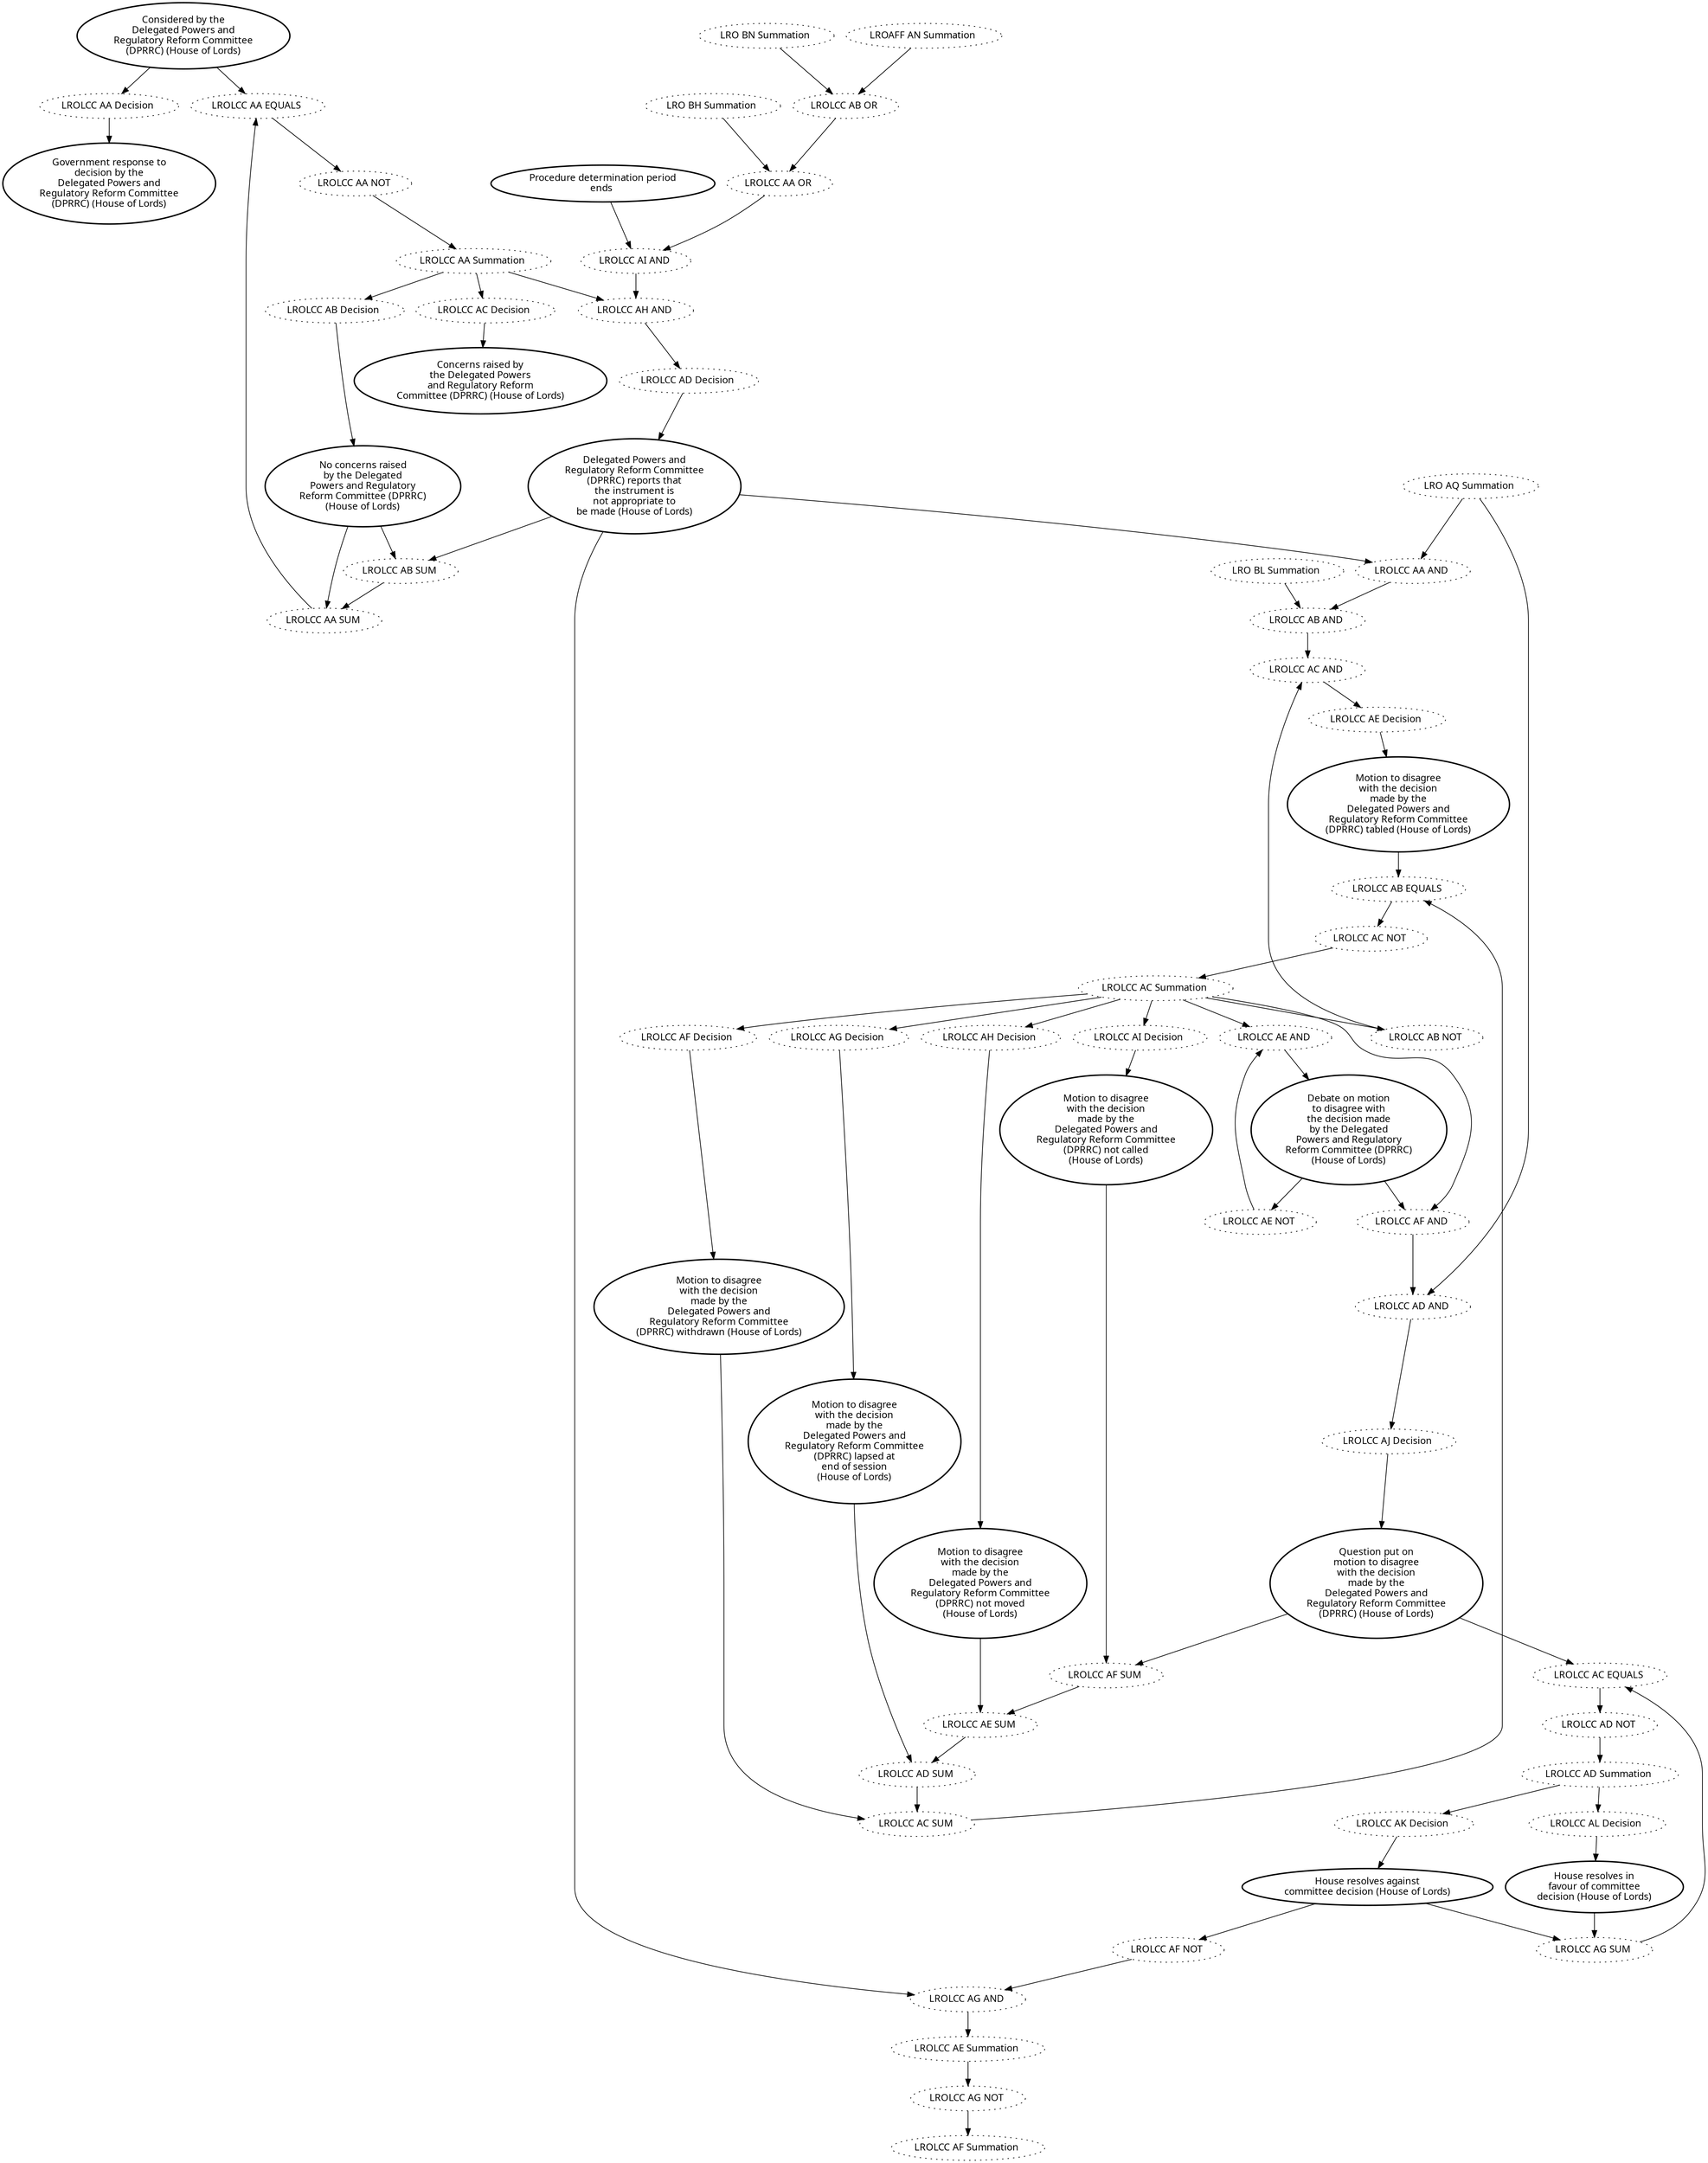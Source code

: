 digraph{graph[fontname="calibri"];node[fontname="calibri"];edge[fontname="calibri"];edge [style=solid, color=black];"1912"->"1940"[label=""];edge[style=solid, color=black];edge [style=solid, color=black];"1912"->"1960"[label=""];edge[style=solid, color=black];edge [style=solid, color=black];"1914"->"1953"[label=""];edge[style=solid, color=black];edge [style=solid, color=black];"1914"->"1954"[label=""];edge[style=solid, color=black];edge [style=solid, color=black];"1916"->"1954"[label=""];edge[style=solid, color=black];edge [style=solid, color=black];"1916"->"1926"[label=""];edge[style=solid, color=black];edge [style=solid, color=black];"1916"->"1932"[label=""];edge[style=solid, color=black];edge [style=solid, color=black];"1917"->"1961"[label=""];edge[style=solid, color=black];edge [style=solid, color=black];"1918"->"1955"[label=""];edge[style=solid, color=black];edge [style=solid, color=black];"1919"->"1956"[label=""];edge[style=solid, color=black];edge [style=solid, color=black];"1920"->"1957"[label=""];edge[style=solid, color=black];edge [style=solid, color=black];"1921"->"1958"[label=""];edge[style=solid, color=black];edge [style=solid, color=black];"1922"->"1937"[label=""];edge[style=solid, color=black];edge [style=solid, color=black];"1922"->"1931"[label=""];edge[style=solid, color=black];edge [style=solid, color=black];"1923"->"1958"[label=""];edge[style=solid, color=black];edge [style=solid, color=black];"1923"->"1962"[label=""];edge[style=solid, color=black];edge [style=solid, color=black];"1924"->"1959"[label=""];edge[style=solid, color=black];edge [style=solid, color=black];"1924"->"1938"[label=""];edge[style=solid, color=black];edge [style=solid, color=black];"1925"->"1959"[label=""];edge[style=solid, color=black];edge [style=solid, color=black];"1926"->"1927"[label=""];edge[style=solid, color=black];edge [style=solid, color=black];"1927"->"1928"[label=""];edge[style=solid, color=black];edge [style=solid, color=black];"1928"->"1944"[label=""];edge[style=solid, color=black];edge [style=solid, color=black];"1929"->"1949"[label=""];edge[style=solid, color=black];edge [style=solid, color=black];"1930"->"1922"[label=""];edge[style=solid, color=black];edge [style=solid, color=black];"1931"->"1929"[label=""];edge[style=solid, color=black];edge [style=solid, color=black];"1932"->"1967"[label=""];edge[style=solid, color=black];edge [style=solid, color=black];"1933"->"1963"[label=""];edge[style=solid, color=black];edge [style=solid, color=black];"1934"->"1928"[label=""];edge[style=solid, color=black];edge [style=solid, color=black];"1935"->"1965"[label=""];edge[style=solid, color=black];edge [style=solid, color=black];"1936"->"1966"[label=""];edge[style=solid, color=black];edge [style=solid, color=black];"1937"->"1930"[label=""];edge[style=solid, color=black];edge [style=solid, color=black];"1938"->"1932"[label=""];edge[style=solid, color=black];edge [style=solid, color=black];"1939"->"1968"[label=""];edge[style=solid, color=black];edge [style=solid, color=black];"1940"->"1913"[label=""];edge[style=solid, color=black];edge [style=solid, color=black];"1941"->"1914"[label=""];edge[style=solid, color=black];edge [style=solid, color=black];"1942"->"1915"[label=""];edge[style=solid, color=black];edge [style=solid, color=black];"1943"->"1916"[label=""];edge[style=solid, color=black];edge [style=solid, color=black];"1944"->"1917"[label=""];edge[style=solid, color=black];edge [style=solid, color=black];"1945"->"1918"[label=""];edge[style=solid, color=black];edge [style=solid, color=black];"1946"->"1919"[label=""];edge[style=solid, color=black];edge [style=solid, color=black];"1947"->"1920"[label=""];edge[style=solid, color=black];edge [style=solid, color=black];"1948"->"1921"[label=""];edge[style=solid, color=black];edge [style=solid, color=black];"1949"->"1923"[label=""];edge[style=solid, color=black];edge [style=solid, color=black];"1950"->"1924"[label=""];edge[style=solid, color=black];edge [style=solid, color=black];"1951"->"1925"[label=""];edge[style=solid, color=black];edge [style=solid, color=black];"1953"->"1960"[label=""];edge[style=solid, color=black];edge [style=solid, color=black];"1954"->"1953"[label=""];edge[style=solid, color=black];edge [style=solid, color=black];"1955"->"1961"[label=""];edge[style=solid, color=black];edge [style=solid, color=black];"1956"->"1955"[label=""];edge[style=solid, color=black];edge [style=solid, color=black];"1957"->"1956"[label=""];edge[style=solid, color=black];edge [style=solid, color=black];"1958"->"1957"[label=""];edge[style=solid, color=black];edge [style=solid, color=black];"1959"->"1962"[label=""];edge[style=solid, color=black];edge [style=solid, color=black];"1960"->"1933"[label=""];edge[style=solid, color=black];edge [style=solid, color=black];"1961"->"1935"[label=""];edge[style=solid, color=black];edge [style=solid, color=black];"1962"->"1936"[label=""];edge[style=solid, color=black];edge [style=solid, color=black];"1963"->"1941"[label=""];edge[style=solid, color=black];edge [style=solid, color=black];"1963"->"1942"[label=""];edge[style=solid, color=black];edge [style=solid, color=black];"1963"->"2340"[label=""];edge[style=solid, color=black];edge [style=solid, color=black];"1965"->"1934"[label=""];edge[style=solid, color=black];edge [style=solid, color=black];"1965"->"1945"[label=""];edge[style=solid, color=black];edge [style=solid, color=black];"1965"->"1946"[label=""];edge[style=solid, color=black];edge [style=solid, color=black];"1965"->"1947"[label=""];edge[style=solid, color=black];edge [style=solid, color=black];"1965"->"1948"[label=""];edge[style=solid, color=black];edge [style=solid, color=black];"1965"->"1931"[label=""];edge[style=solid, color=black];edge [style=solid, color=black];"1965"->"1930"[label=""];edge[style=solid, color=black];edge [style=solid, color=black];"1966"->"1950"[label=""];edge[style=solid, color=black];edge [style=solid, color=black];"1966"->"1951"[label=""];edge[style=solid, color=black];edge [style=solid, color=black];"1967"->"1939"[label=""];edge[style=solid, color=black];edge [style=solid, color=black];"2250"->"1926"[label=""];edge[style=solid, color=black];edge [style=solid, color=black];"2250"->"1929"[label=""];edge[style=solid, color=black];edge [style=solid, color=black];"2266"->"2342"[label=""];edge[style=solid, color=black];edge [style=solid, color=black];"2270"->"1927"[label=""];edge[style=solid, color=black];edge [style=solid, color=black];"2276"->"2341"[label=""];edge[style=solid, color=black];edge [style=solid, color=black];"2338"->"2343"[label=""];edge[style=solid, color=black];edge [style=solid, color=black];"2339"->"2343"[label=""];edge[style=solid, color=black];edge [style=solid, color=black];"2340"->"1943"[label=""];edge[style=solid, color=black];edge [style=solid, color=black];"2341"->"2340"[label=""];edge[style=solid, color=black];edge [style=solid, color=black];"2342"->"2341"[label=""];edge[style=solid, color=black];edge [style=solid, color=black];"2343"->"2342"[label=""];edge[style=solid, color=black];"1912" [label="Considered by the\nDelegated Powers and\nRegulatory Reform Committee\n(DPRRC) (House of Lords)", style=bold];"1914" [label="No concerns raised\nby the Delegated\nPowers and Regulatory\nReform Committee (DPRRC)\n(House of Lords)", style=bold];"1916" [label="Delegated Powers and\nRegulatory Reform Committee\n(DPRRC) reports that\nthe instrument is\nnot appropriate to\nbe made (House of Lords)", style=bold];"1917" [label="Motion to disagree\nwith the decision\nmade by the\nDelegated Powers and\nRegulatory Reform Committee\n(DPRRC) tabled (House of Lords)", style=bold];"1918" [label="Motion to disagree\nwith the decision\nmade by the\nDelegated Powers and\nRegulatory Reform Committee\n(DPRRC) withdrawn (House of Lords)", style=bold];"1919" [label="Motion to disagree\nwith the decision\nmade by the\nDelegated Powers and\nRegulatory Reform Committee\n(DPRRC) lapsed at\nend of session\n(House of Lords)", style=bold];"1920" [label="Motion to disagree\nwith the decision\nmade by the\nDelegated Powers and\nRegulatory Reform Committee\n(DPRRC) not moved\n(House of Lords)", style=bold];"1921" [label="Motion to disagree\nwith the decision\nmade by the\nDelegated Powers and\nRegulatory Reform Committee\n(DPRRC) not called\n(House of Lords)", style=bold];"1922" [label="Debate on motion\nto disagree with\nthe decision made\nby the Delegated\nPowers and Regulatory\nReform Committee (DPRRC)\n(House of Lords)", style=bold];"1923" [label="Question put on\nmotion to disagree\nwith the decision\nmade by the\nDelegated Powers and\nRegulatory Reform Committee\n(DPRRC) (House of Lords)", style=bold];"1924" [label="House resolves against\ncommittee decision (House of Lords)", style=bold];"1925" [label="House resolves in\nfavour of committee\ndecision (House of Lords)", style=bold];"1926" [label="LROLCC AA AND ", style=dotted];"1927" [label="LROLCC AB AND ", style=dotted];"1928" [label="LROLCC AC AND ", style=dotted];"1929" [label="LROLCC AD AND ", style=dotted];"1930" [label="LROLCC AE AND ", style=dotted];"1931" [label="LROLCC AF AND ", style=dotted];"1932" [label="LROLCC AG AND ", style=dotted];"1933" [label="LROLCC AA NOT ", style=dotted];"1934" [label="LROLCC AB NOT ", style=dotted];"1935" [label="LROLCC AC NOT ", style=dotted];"1936" [label="LROLCC AD NOT ", style=dotted];"1937" [label="LROLCC AE NOT ", style=dotted];"1938" [label="LROLCC AF NOT ", style=dotted];"1939" [label="LROLCC AG NOT ", style=dotted];"1940" [label="LROLCC AA Decision ", style=dotted];"1941" [label="LROLCC AB Decision ", style=dotted];"1942" [label="LROLCC AC Decision ", style=dotted];"1943" [label="LROLCC AD Decision ", style=dotted];"1944" [label="LROLCC AE Decision ", style=dotted];"1945" [label="LROLCC AF Decision ", style=dotted];"1946" [label="LROLCC AG Decision ", style=dotted];"1947" [label="LROLCC AH Decision ", style=dotted];"1948" [label="LROLCC AI Decision ", style=dotted];"1949" [label="LROLCC AJ Decision ", style=dotted];"1950" [label="LROLCC AK Decision ", style=dotted];"1951" [label="LROLCC AL Decision ", style=dotted];"1953" [label="LROLCC AA SUM ", style=dotted];"1954" [label="LROLCC AB SUM ", style=dotted];"1955" [label="LROLCC AC SUM ", style=dotted];"1956" [label="LROLCC AD SUM ", style=dotted];"1957" [label="LROLCC AE SUM ", style=dotted];"1958" [label="LROLCC AF SUM ", style=dotted];"1959" [label="LROLCC AG SUM ", style=dotted];"1960" [label="LROLCC AA EQUALS ", style=dotted];"1961" [label="LROLCC AB EQUALS ", style=dotted];"1962" [label="LROLCC AC EQUALS ", style=dotted];"1963" [label="LROLCC AA Summation ", style=dotted];"1965" [label="LROLCC AC Summation ", style=dotted];"1966" [label="LROLCC AD Summation ", style=dotted];"1967" [label="LROLCC AE Summation ", style=dotted];"2250" [label="LRO AQ Summation ", style=dotted];"2266" [label="LRO BH Summation ", style=dotted];"2270" [label="LRO BL Summation ", style=dotted];"2276" [label="Procedure determination period\nends ", style=bold];"2338" [label="LROAFF AN Summation ", style=dotted];"2339" [label="LRO BN Summation ", style=dotted];"2340" [label="LROLCC AH AND ", style=dotted];"2341" [label="LROLCC AI AND ", style=dotted];"2342" [label="LROLCC AA OR ", style=dotted];"2343" [label="LROLCC AB OR ", style=dotted];"1968" [label="LROLCC AF Summation ", style=dotted];"1913" [label="Government response to\ndecision by the\nDelegated Powers and\nRegulatory Reform Committee\n(DPRRC) (House of Lords)", style=bold];"1915" [label="Concerns raised by\nthe Delegated Powers\nand Regulatory Reform\nCommittee (DPRRC) (House of Lords)", style=bold];}